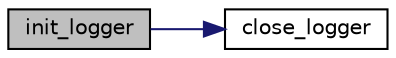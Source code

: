 digraph "init_logger"
{
  edge [fontname="Helvetica",fontsize="10",labelfontname="Helvetica",labelfontsize="10"];
  node [fontname="Helvetica",fontsize="10",shape=record];
  rankdir="LR";
  Node1 [label="init_logger",height=0.2,width=0.4,color="black", fillcolor="grey75", style="filled", fontcolor="black"];
  Node1 -> Node2 [color="midnightblue",fontsize="10",style="solid",fontname="Helvetica"];
  Node2 [label="close_logger",height=0.2,width=0.4,color="black", fillcolor="white", style="filled",URL="$simple__logger_8c.html#ad1ae3faf97c2b2d3beb3fe8b4240401b"];
}
